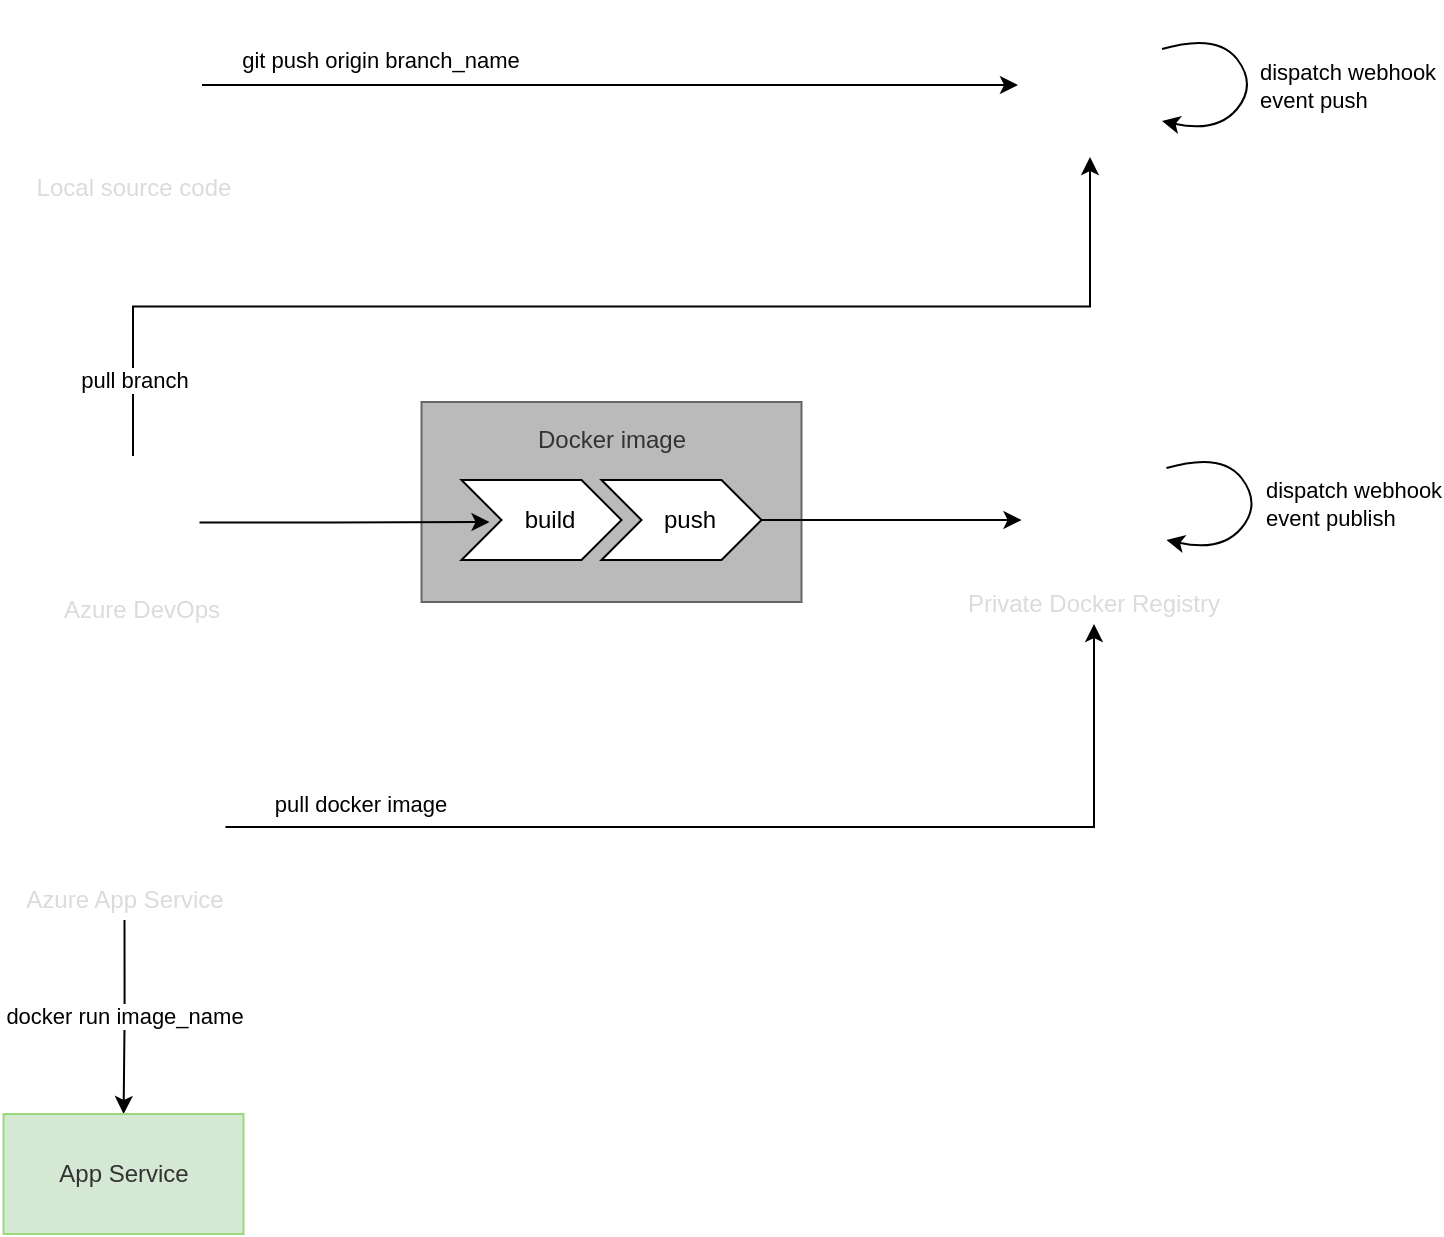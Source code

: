 <mxfile version="13.0.9" pages="2">
    <diagram id="o1z8f_Y5SoN56Fj_0EKW" name="DevOps Azure">
        <mxGraphModel dx="684" dy="837" grid="1" gridSize="10" guides="1" tooltips="1" connect="1" arrows="1" fold="1" page="1" pageScale="1" pageWidth="827" pageHeight="1169" math="0" shadow="0">
            <root>
                <mxCell id="VNS4d-X7utqQrp1qFfy--0"/>
                <mxCell id="VNS4d-X7utqQrp1qFfy--1" parent="VNS4d-X7utqQrp1qFfy--0"/>
                <mxCell id="HH1yixSwar4eWhzetjZM-14" value="Docker image" style="rounded=0;whiteSpace=wrap;html=1;align=center;verticalAlign=top;spacingTop=5;fillColor=#BABABA;strokeColor=#666666;fontColor=#333333;" parent="VNS4d-X7utqQrp1qFfy--1" vertex="1">
                    <mxGeometry x="261.75" y="241" width="190" height="100" as="geometry"/>
                </mxCell>
                <mxCell id="vmSCCPWaYG9vSzQxL80U-4" value="git push origin branch_name" style="edgeStyle=orthogonalEdgeStyle;rounded=0;orthogonalLoop=1;jettySize=auto;html=1;entryX=0;entryY=0.5;entryDx=0;entryDy=0;exitX=1;exitY=0.5;exitDx=0;exitDy=0;" parent="VNS4d-X7utqQrp1qFfy--1" source="HH1yixSwar4eWhzetjZM-15" target="HH1yixSwar4eWhzetjZM-16" edge="1">
                    <mxGeometry x="-0.563" y="13" relative="1" as="geometry">
                        <mxPoint x="201" y="170" as="sourcePoint"/>
                        <mxPoint x="120.5" y="230" as="targetPoint"/>
                        <Array as="points">
                            <mxPoint x="157" y="83"/>
                        </Array>
                        <mxPoint as="offset"/>
                    </mxGeometry>
                </mxCell>
                <mxCell id="vmSCCPWaYG9vSzQxL80U-6" value="pull branch" style="edgeStyle=orthogonalEdgeStyle;rounded=0;orthogonalLoop=1;jettySize=auto;html=1;entryX=0.5;entryY=1;entryDx=0;entryDy=0;exitX=0.5;exitY=0;exitDx=0;exitDy=0;" parent="VNS4d-X7utqQrp1qFfy--1" source="HH1yixSwar4eWhzetjZM-17" target="HH1yixSwar4eWhzetjZM-16" edge="1">
                    <mxGeometry x="-0.877" relative="1" as="geometry">
                        <mxPoint x="121" y="450" as="sourcePoint"/>
                        <mxPoint x="121" y="280" as="targetPoint"/>
                        <mxPoint as="offset"/>
                    </mxGeometry>
                </mxCell>
                <mxCell id="HH1yixSwar4eWhzetjZM-12" style="edgeStyle=orthogonalEdgeStyle;rounded=0;orthogonalLoop=1;jettySize=auto;html=1;entryX=0.175;entryY=0.525;entryDx=0;entryDy=0;entryPerimeter=0;exitX=1;exitY=0.5;exitDx=0;exitDy=0;" parent="VNS4d-X7utqQrp1qFfy--1" source="HH1yixSwar4eWhzetjZM-17" target="HH1yixSwar4eWhzetjZM-9" edge="1">
                    <mxGeometry relative="1" as="geometry">
                        <mxPoint x="210.75" y="348" as="sourcePoint"/>
                    </mxGeometry>
                </mxCell>
                <mxCell id="HH1yixSwar4eWhzetjZM-6" value="pull docker image" style="edgeStyle=orthogonalEdgeStyle;rounded=0;orthogonalLoop=1;jettySize=auto;html=1;entryX=0.5;entryY=1;entryDx=0;entryDy=0;exitX=1;exitY=0.5;exitDx=0;exitDy=0;" parent="VNS4d-X7utqQrp1qFfy--1" source="HH1yixSwar4eWhzetjZM-19" target="HH1yixSwar4eWhzetjZM-28" edge="1">
                    <mxGeometry x="0.665" y="367" relative="1" as="geometry">
                        <mxPoint x="176.75" y="497" as="sourcePoint"/>
                        <mxPoint x="556.75" y="309" as="targetPoint"/>
                        <mxPoint as="offset"/>
                    </mxGeometry>
                </mxCell>
                <mxCell id="HH1yixSwar4eWhzetjZM-8" value="docker run image_name" style="edgeStyle=orthogonalEdgeStyle;rounded=0;orthogonalLoop=1;jettySize=auto;html=1;exitX=0.5;exitY=1;exitDx=0;exitDy=0;" parent="VNS4d-X7utqQrp1qFfy--1" source="HH1yixSwar4eWhzetjZM-24" target="HH1yixSwar4eWhzetjZM-7" edge="1">
                    <mxGeometry relative="1" as="geometry">
                        <mxPoint x="176.75" y="567" as="sourcePoint"/>
                    </mxGeometry>
                </mxCell>
                <mxCell id="HH1yixSwar4eWhzetjZM-7" value="App Service" style="rounded=0;whiteSpace=wrap;html=1;fillColor=#d5e8d4;strokeColor=#9DD97C;fontColor=#333333;" parent="VNS4d-X7utqQrp1qFfy--1" vertex="1">
                    <mxGeometry x="52.75" y="597" width="120" height="60" as="geometry"/>
                </mxCell>
                <mxCell id="HH1yixSwar4eWhzetjZM-1" value="dispatch webhook &lt;br&gt;event&amp;nbsp;push" style="curved=1;endArrow=classic;html=1;exitX=1;exitY=0.25;exitDx=0;exitDy=0;entryX=1;entryY=0.75;entryDx=0;entryDy=0;align=left;" parent="VNS4d-X7utqQrp1qFfy--1" source="HH1yixSwar4eWhzetjZM-16" target="HH1yixSwar4eWhzetjZM-16" edge="1">
                    <mxGeometry x="0.017" width="50" height="50" relative="1" as="geometry">
                        <mxPoint x="659.5" y="66.5" as="sourcePoint"/>
                        <mxPoint x="629.5" y="96.5" as="targetPoint"/>
                        <Array as="points">
                            <mxPoint x="659.5" y="56.5"/>
                            <mxPoint x="679.5" y="82.5"/>
                            <mxPoint x="659.5" y="106.5"/>
                        </Array>
                        <mxPoint as="offset"/>
                    </mxGeometry>
                </mxCell>
                <mxCell id="HH1yixSwar4eWhzetjZM-9" value="build" style="shape=step;perimeter=stepPerimeter;whiteSpace=wrap;html=1;fixedSize=1;align=center;spacingLeft=8;" parent="VNS4d-X7utqQrp1qFfy--1" vertex="1">
                    <mxGeometry x="281.75" y="280" width="80" height="40" as="geometry"/>
                </mxCell>
                <mxCell id="HH1yixSwar4eWhzetjZM-13" style="edgeStyle=orthogonalEdgeStyle;rounded=0;orthogonalLoop=1;jettySize=auto;html=1;exitX=1;exitY=0.5;exitDx=0;exitDy=0;entryX=0;entryY=0.5;entryDx=0;entryDy=0;" parent="VNS4d-X7utqQrp1qFfy--1" source="HH1yixSwar4eWhzetjZM-10" target="HH1yixSwar4eWhzetjZM-18" edge="1">
                    <mxGeometry relative="1" as="geometry">
                        <mxPoint x="496.75" y="300" as="targetPoint"/>
                    </mxGeometry>
                </mxCell>
                <mxCell id="HH1yixSwar4eWhzetjZM-10" value="push" style="shape=step;perimeter=stepPerimeter;whiteSpace=wrap;html=1;fixedSize=1;align=center;spacingLeft=8;" parent="VNS4d-X7utqQrp1qFfy--1" vertex="1">
                    <mxGeometry x="351.75" y="280" width="80" height="40" as="geometry"/>
                </mxCell>
                <mxCell id="HH1yixSwar4eWhzetjZM-16" value="" style="shape=image;verticalLabelPosition=bottom;labelBackgroundColor=#ffffff;verticalAlign=top;aspect=fixed;imageAspect=0;image=https://image.flaticon.com/icons/svg/25/25231.svg;" parent="VNS4d-X7utqQrp1qFfy--1" vertex="1">
                    <mxGeometry x="560" y="46.5" width="72" height="72" as="geometry"/>
                </mxCell>
                <mxCell id="HH1yixSwar4eWhzetjZM-25" value="" style="group" parent="VNS4d-X7utqQrp1qFfy--1" vertex="1" connectable="0">
                    <mxGeometry x="73.75" y="268" width="96" height="86.5" as="geometry"/>
                </mxCell>
                <mxCell id="HH1yixSwar4eWhzetjZM-17" value="" style="shape=image;verticalLabelPosition=bottom;labelBackgroundColor=#ffffff;verticalAlign=top;aspect=fixed;imageAspect=0;image=https://devopscli.gallerycdn.vsassets.io/extensions/devopscli/devopsautomation/0.0.6/1558003624741/Microsoft.VisualStudio.Services.Icons.Default;" parent="HH1yixSwar4eWhzetjZM-25" vertex="1">
                    <mxGeometry x="10.5" width="66.5" height="66.5" as="geometry"/>
                </mxCell>
                <mxCell id="HH1yixSwar4eWhzetjZM-21" value="Azure DevOps" style="text;html=1;strokeColor=none;fillColor=none;align=center;verticalAlign=middle;whiteSpace=wrap;rounded=0;fontColor=#dbdbdb;" parent="HH1yixSwar4eWhzetjZM-25" vertex="1">
                    <mxGeometry y="66.5" width="96" height="20" as="geometry"/>
                </mxCell>
                <mxCell id="HH1yixSwar4eWhzetjZM-26" value="" style="group" parent="VNS4d-X7utqQrp1qFfy--1" vertex="1" connectable="0">
                    <mxGeometry x="51" y="427" width="124.5" height="73" as="geometry"/>
                </mxCell>
                <mxCell id="HH1yixSwar4eWhzetjZM-19" value="" style="shape=image;verticalLabelPosition=bottom;labelBackgroundColor=#ffffff;verticalAlign=top;aspect=fixed;imageAspect=0;image=https://osanamgiordane.com.br/wp-content/uploads/2018/01/download.png;" parent="HH1yixSwar4eWhzetjZM-26" vertex="1">
                    <mxGeometry x="11.77" width="100.95" height="53" as="geometry"/>
                </mxCell>
                <mxCell id="HH1yixSwar4eWhzetjZM-24" value="Azure App Service" style="text;html=1;strokeColor=none;fillColor=none;align=center;verticalAlign=middle;whiteSpace=wrap;rounded=0;fontColor=#DBDBDB;" parent="HH1yixSwar4eWhzetjZM-26" vertex="1">
                    <mxGeometry y="53" width="124.5" height="20" as="geometry"/>
                </mxCell>
                <mxCell id="HH1yixSwar4eWhzetjZM-27" value="" style="group" parent="VNS4d-X7utqQrp1qFfy--1" vertex="1" connectable="0">
                    <mxGeometry x="62.5" y="40" width="110" height="99" as="geometry"/>
                </mxCell>
                <mxCell id="HH1yixSwar4eWhzetjZM-15" value="" style="shape=image;verticalLabelPosition=bottom;labelBackgroundColor=#ffffff;verticalAlign=top;aspect=fixed;imageAspect=0;image=https://git-scm.com/images/logos/downloads/Git-Icon-1788C.png;" parent="HH1yixSwar4eWhzetjZM-27" vertex="1">
                    <mxGeometry x="15.5" y="5.5" width="74" height="74" as="geometry"/>
                </mxCell>
                <mxCell id="HH1yixSwar4eWhzetjZM-20" value="Local source code" style="text;html=1;strokeColor=none;fillColor=none;align=center;verticalAlign=middle;whiteSpace=wrap;rounded=0;fontColor=#DBDBDB;" parent="HH1yixSwar4eWhzetjZM-27" vertex="1">
                    <mxGeometry y="84" width="110" height="20" as="geometry"/>
                </mxCell>
                <mxCell id="7mNEn4Tq5rb4ZhlpRjBp-0" value="dispatch webhook &lt;br&gt;event&amp;nbsp;publish" style="curved=1;endArrow=classic;html=1;exitX=1;exitY=0.25;exitDx=0;exitDy=0;entryX=1;entryY=0.75;entryDx=0;entryDy=0;align=left;" parent="VNS4d-X7utqQrp1qFfy--1" edge="1">
                    <mxGeometry x="0.017" width="50" height="50" relative="1" as="geometry">
                        <mxPoint x="634.25" y="274" as="sourcePoint"/>
                        <mxPoint x="634.25" y="310" as="targetPoint"/>
                        <Array as="points">
                            <mxPoint x="661.75" y="266"/>
                            <mxPoint x="681.75" y="292"/>
                            <mxPoint x="661.75" y="316"/>
                        </Array>
                        <mxPoint as="offset"/>
                    </mxGeometry>
                </mxCell>
                <mxCell id="7mNEn4Tq5rb4ZhlpRjBp-4" value="" style="group;labelBackgroundColor=none;" parent="VNS4d-X7utqQrp1qFfy--1" vertex="1" connectable="0">
                    <mxGeometry x="528" y="268" width="140" height="84" as="geometry"/>
                </mxCell>
                <mxCell id="HH1yixSwar4eWhzetjZM-18" value="" style="shape=image;verticalLabelPosition=bottom;labelBackgroundColor=#ffffff;verticalAlign=top;aspect=fixed;imageAspect=0;image=https://www.docker.com/sites/default/files/d8/2019-07/Moby-logo.png;" parent="7mNEn4Tq5rb4ZhlpRjBp-4" vertex="1">
                    <mxGeometry x="33.76" y="6" width="72.49" height="52" as="geometry"/>
                </mxCell>
                <mxCell id="7mNEn4Tq5rb4ZhlpRjBp-1" value="" style="shape=image;verticalLabelPosition=bottom;labelBackgroundColor=#ffffff;verticalAlign=top;aspect=fixed;imageAspect=0;image=https://osanamgiordane.com.br/wp-content/uploads/2018/01/download.png;" parent="7mNEn4Tq5rb4ZhlpRjBp-4" vertex="1">
                    <mxGeometry x="14.25" width="38.1" height="20" as="geometry"/>
                </mxCell>
                <mxCell id="HH1yixSwar4eWhzetjZM-28" value="&lt;span style=&quot;font-family: &amp;quot;helvetica&amp;quot; ; font-size: 12px ; font-style: normal ; font-weight: 400 ; letter-spacing: normal ; text-align: center ; text-indent: 0px ; text-transform: none ; word-spacing: 0px ; float: none ; display: inline&quot;&gt;Private Docker Registry&lt;/span&gt;" style="text;html=1;align=center;verticalAlign=middle;whiteSpace=wrap;rounded=0;fontColor=#DBDBDB;" parent="7mNEn4Tq5rb4ZhlpRjBp-4" vertex="1">
                    <mxGeometry y="64" width="140" height="20" as="geometry"/>
                </mxCell>
            </root>
        </mxGraphModel>
    </diagram>
    <diagram id="Id7u-Dna1ZlADQSebyr4" name="Entity Relation">
        &#xa;
        <mxGraphModel dx="531" dy="557" grid="1" gridSize="10" guides="1" tooltips="1" connect="1" arrows="1" fold="1" page="1" pageScale="1" pageWidth="827" pageHeight="1169" math="0" shadow="0">
            &#xa;
            <root>
                &#xa;
                <mxCell id="Ztn2-piufcCU1WxKhwsp-0"/>
                &#xa;
                <mxCell id="Ztn2-piufcCU1WxKhwsp-1" parent="Ztn2-piufcCU1WxKhwsp-0"/>
                &#xa;
                <mxCell id="Ztn2-piufcCU1WxKhwsp-3" value="repository owner interface" style="rounded=0;whiteSpace=wrap;html=1;fillColor=#f5f5f5;strokeColor=#666666;verticalAlign=middle;align=center;spacingLeft=5;spacing=8;spacingRight=5;fontColor=#333333;" parent="Ztn2-piufcCU1WxKhwsp-1" vertex="1">
                    &#xa;
                    <mxGeometry x="468" y="100" width="120" height="60" as="geometry"/>
                    &#xa;
                </mxCell>
                &#xa;
                <mxCell id="Ztn2-piufcCU1WxKhwsp-2" value="profile owner interface" style="rounded=0;whiteSpace=wrap;html=1;fillColor=#f5f5f5;strokeColor=#666666;verticalAlign=middle;align=center;spacing=8;spacingLeft=5;spacingRight=5;fontColor=#333333;gradientColor=#ffffff;" parent="Ztn2-piufcCU1WxKhwsp-1" vertex="1">
                    &#xa;
                    <mxGeometry x="240" y="100" width="120" height="60" as="geometry"/>
                    &#xa;
                </mxCell>
                &#xa;
                <mxCell id="Ztn2-piufcCU1WxKhwsp-5" value="user" style="rounded=1;whiteSpace=wrap;html=1;fillColor=#dae8fc;strokeColor=#6c8ebf;fontColor=#333333;glass=0;comic=0;shadow=0;" parent="Ztn2-piufcCU1WxKhwsp-1" vertex="1">
                    &#xa;
                    <mxGeometry x="240" y="280" width="120" height="60" as="geometry"/>
                    &#xa;
                </mxCell>
                &#xa;
                <mxCell id="Ztn2-piufcCU1WxKhwsp-6" value="repository" style="rounded=1;whiteSpace=wrap;html=1;fillColor=#dae8fc;strokeColor=#6c8ebf;fontColor=#333333;glass=0;comic=0;shadow=0;" parent="Ztn2-piufcCU1WxKhwsp-1" vertex="1">
                    &#xa;
                    <mxGeometry x="344" y="420" width="120" height="60" as="geometry"/>
                    &#xa;
                </mxCell>
                &#xa;
                <mxCell id="Ztn2-piufcCU1WxKhwsp-7" value="organization" style="rounded=1;whiteSpace=wrap;html=1;fillColor=#dae8fc;strokeColor=#6c8ebf;fontColor=#333333;glass=0;comic=0;shadow=0;" parent="Ztn2-piufcCU1WxKhwsp-1" vertex="1">
                    &#xa;
                    <mxGeometry x="468" y="280" width="120" height="60" as="geometry"/>
                    &#xa;
                </mxCell>
                &#xa;
                <mxCell id="Ztn2-piufcCU1WxKhwsp-23" value="extends" style="endArrow=block;dashed=1;endFill=0;endSize=12;html=1;exitX=0.25;exitY=0;exitDx=0;exitDy=0;entryX=0.25;entryY=1;entryDx=0;entryDy=0;" parent="Ztn2-piufcCU1WxKhwsp-1" source="Ztn2-piufcCU1WxKhwsp-5" target="Ztn2-piufcCU1WxKhwsp-2" edge="1">
                    &#xa;
                    <mxGeometry width="160" relative="1" as="geometry">
                        &#xa;
                        <mxPoint x="130" y="200" as="sourcePoint"/>
                        &#xa;
                        <mxPoint x="290" y="200" as="targetPoint"/>
                        &#xa;
                    </mxGeometry>
                    &#xa;
                </mxCell>
                &#xa;
                <mxCell id="Ztn2-piufcCU1WxKhwsp-24" value="extends" style="endArrow=block;dashed=1;endFill=0;endSize=12;html=1;entryX=0.75;entryY=1;entryDx=0;entryDy=0;exitX=0.25;exitY=0;exitDx=0;exitDy=0;" parent="Ztn2-piufcCU1WxKhwsp-1" source="Ztn2-piufcCU1WxKhwsp-7" target="Ztn2-piufcCU1WxKhwsp-2" edge="1">
                    &#xa;
                    <mxGeometry width="160" relative="1" as="geometry">
                        &#xa;
                        <mxPoint x="360" y="330" as="sourcePoint"/>
                        &#xa;
                        <mxPoint x="288.04" y="171.02" as="targetPoint"/>
                        &#xa;
                    </mxGeometry>
                    &#xa;
                </mxCell>
                &#xa;
                <mxCell id="Ztn2-piufcCU1WxKhwsp-25" value="extends" style="endArrow=block;dashed=1;endFill=0;endSize=12;html=1;entryX=0.75;entryY=1;entryDx=0;entryDy=0;exitX=0.75;exitY=0;exitDx=0;exitDy=0;" parent="Ztn2-piufcCU1WxKhwsp-1" source="Ztn2-piufcCU1WxKhwsp-7" target="Ztn2-piufcCU1WxKhwsp-3" edge="1">
                    &#xa;
                    <mxGeometry width="160" relative="1" as="geometry">
                        &#xa;
                        <mxPoint x="408" y="350" as="sourcePoint"/>
                        &#xa;
                        <mxPoint x="378" y="170" as="targetPoint"/>
                        &#xa;
                    </mxGeometry>
                    &#xa;
                </mxCell>
                &#xa;
                <mxCell id="Ztn2-piufcCU1WxKhwsp-26" value="extends" style="endArrow=block;dashed=1;endFill=0;endSize=12;html=1;entryX=0.25;entryY=1;entryDx=0;entryDy=0;exitX=0.75;exitY=0;exitDx=0;exitDy=0;" parent="Ztn2-piufcCU1WxKhwsp-1" source="Ztn2-piufcCU1WxKhwsp-5" target="Ztn2-piufcCU1WxKhwsp-3" edge="1">
                    &#xa;
                    <mxGeometry width="160" relative="1" as="geometry">
                        &#xa;
                        <mxPoint x="430" y="350" as="sourcePoint"/>
                        &#xa;
                        <mxPoint x="530" y="170" as="targetPoint"/>
                        &#xa;
                    </mxGeometry>
                    &#xa;
                </mxCell>
                &#xa;
                <mxCell id="0_wY0z5D4qQR8ErYcfCx-0" value="has" style="edgeStyle=elbowEdgeStyle;fontSize=12;html=1;endArrow=ERzeroToMany;endFill=1;labelBackgroundColor=none;entryX=0;entryY=0.5;entryDx=0;entryDy=0;exitX=0.5;exitY=1;exitDx=0;exitDy=0;" edge="1" parent="Ztn2-piufcCU1WxKhwsp-1" source="Ztn2-piufcCU1WxKhwsp-5" target="Ztn2-piufcCU1WxKhwsp-6">
                    &#xa;
                    <mxGeometry x="0.688" y="90" width="100" height="100" relative="1" as="geometry">
                        &#xa;
                        <mxPoint x="190" y="390" as="sourcePoint"/>
                        &#xa;
                        <mxPoint x="290" y="370" as="targetPoint"/>
                        &#xa;
                        <Array as="points">
                            &#xa;
                            <mxPoint x="300" y="400"/>
                            &#xa;
                        </Array>
                        &#xa;
                        <mxPoint as="offset"/>
                        &#xa;
                    </mxGeometry>
                    &#xa;
                </mxCell>
                &#xa;
                <mxCell id="0_wY0z5D4qQR8ErYcfCx-2" value="has" style="edgeStyle=elbowEdgeStyle;fontSize=12;html=1;endArrow=ERzeroToMany;endFill=1;labelBackgroundColor=none;exitX=0.5;exitY=1;exitDx=0;exitDy=0;entryX=1;entryY=0.5;entryDx=0;entryDy=0;" edge="1" parent="Ztn2-piufcCU1WxKhwsp-1" source="Ztn2-piufcCU1WxKhwsp-7" target="Ztn2-piufcCU1WxKhwsp-6">
                    &#xa;
                    <mxGeometry x="-0.77" y="22" width="100" height="100" relative="1" as="geometry">
                        &#xa;
                        <mxPoint x="510" y="500" as="sourcePoint"/>
                        &#xa;
                        <mxPoint x="610" y="400" as="targetPoint"/>
                        &#xa;
                        <Array as="points">
                            &#xa;
                            <mxPoint x="528" y="390"/>
                            &#xa;
                        </Array>
                        &#xa;
                        <mxPoint as="offset"/>
                        &#xa;
                    </mxGeometry>
                    &#xa;
                </mxCell>
                &#xa;
                <mxCell id="0_wY0z5D4qQR8ErYcfCx-3" value="has" style="fontSize=12;html=1;endArrow=ERzeroToMany;endFill=1;labelBackgroundColor=none;exitX=0;exitY=0.5;exitDx=0;exitDy=0;entryX=1;entryY=0.5;entryDx=0;entryDy=0;" edge="1" parent="Ztn2-piufcCU1WxKhwsp-1" source="Ztn2-piufcCU1WxKhwsp-7" target="Ztn2-piufcCU1WxKhwsp-5">
                    &#xa;
                    <mxGeometry x="-0.481" y="-20" width="100" height="100" relative="1" as="geometry">
                        &#xa;
                        <mxPoint x="170" y="490" as="sourcePoint"/>
                        &#xa;
                        <mxPoint x="270" y="390" as="targetPoint"/>
                        &#xa;
                        <mxPoint as="offset"/>
                        &#xa;
                    </mxGeometry>
                    &#xa;
                </mxCell>
                &#xa;
            </root>
            &#xa;
        </mxGraphModel>
        &#xa;
    </diagram>
</mxfile>
